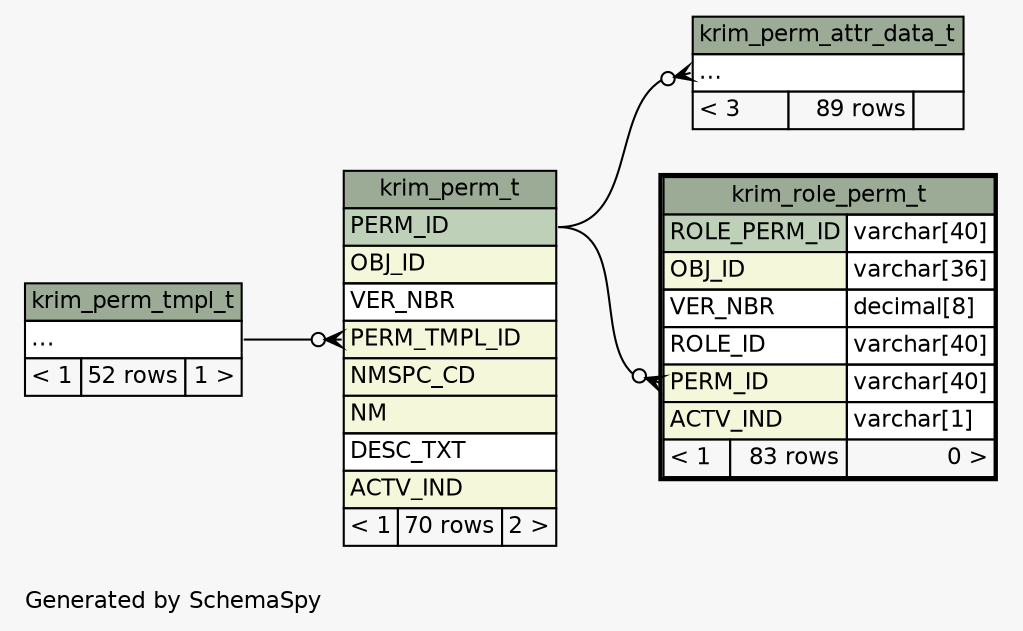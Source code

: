 // dot 2.28.0 on Mac OS X 10.7.2
// SchemaSpy rev 590
digraph "twoDegreesRelationshipsDiagram" {
  graph [
    rankdir="RL"
    bgcolor="#f7f7f7"
    label="\nGenerated by SchemaSpy"
    labeljust="l"
    nodesep="0.18"
    ranksep="0.46"
    fontname="Helvetica"
    fontsize="11"
  ];
  node [
    fontname="Helvetica"
    fontsize="11"
    shape="plaintext"
  ];
  edge [
    arrowsize="0.8"
  ];
  "krim_perm_attr_data_t":"elipses":w -> "krim_perm_t":"PERM_ID":e [arrowhead=none dir=back arrowtail=crowodot];
  "krim_perm_t":"PERM_TMPL_ID":w -> "krim_perm_tmpl_t":"elipses":e [arrowhead=none dir=back arrowtail=crowodot];
  "krim_role_perm_t":"PERM_ID":w -> "krim_perm_t":"PERM_ID":e [arrowhead=none dir=back arrowtail=crowodot];
  "krim_perm_attr_data_t" [
    label=<
    <TABLE BORDER="0" CELLBORDER="1" CELLSPACING="0" BGCOLOR="#ffffff">
      <TR><TD COLSPAN="3" BGCOLOR="#9bab96" ALIGN="CENTER">krim_perm_attr_data_t</TD></TR>
      <TR><TD PORT="elipses" COLSPAN="3" ALIGN="LEFT">...</TD></TR>
      <TR><TD ALIGN="LEFT" BGCOLOR="#f7f7f7">&lt; 3</TD><TD ALIGN="RIGHT" BGCOLOR="#f7f7f7">89 rows</TD><TD ALIGN="RIGHT" BGCOLOR="#f7f7f7">  </TD></TR>
    </TABLE>>
    URL="krim_perm_attr_data_t.html"
    tooltip="krim_perm_attr_data_t"
  ];
  "krim_perm_t" [
    label=<
    <TABLE BORDER="0" CELLBORDER="1" CELLSPACING="0" BGCOLOR="#ffffff">
      <TR><TD COLSPAN="3" BGCOLOR="#9bab96" ALIGN="CENTER">krim_perm_t</TD></TR>
      <TR><TD PORT="PERM_ID" COLSPAN="3" BGCOLOR="#bed1b8" ALIGN="LEFT">PERM_ID</TD></TR>
      <TR><TD PORT="OBJ_ID" COLSPAN="3" BGCOLOR="#f4f7da" ALIGN="LEFT">OBJ_ID</TD></TR>
      <TR><TD PORT="VER_NBR" COLSPAN="3" ALIGN="LEFT">VER_NBR</TD></TR>
      <TR><TD PORT="PERM_TMPL_ID" COLSPAN="3" BGCOLOR="#f4f7da" ALIGN="LEFT">PERM_TMPL_ID</TD></TR>
      <TR><TD PORT="NMSPC_CD" COLSPAN="3" BGCOLOR="#f4f7da" ALIGN="LEFT">NMSPC_CD</TD></TR>
      <TR><TD PORT="NM" COLSPAN="3" BGCOLOR="#f4f7da" ALIGN="LEFT">NM</TD></TR>
      <TR><TD PORT="DESC_TXT" COLSPAN="3" ALIGN="LEFT">DESC_TXT</TD></TR>
      <TR><TD PORT="ACTV_IND" COLSPAN="3" BGCOLOR="#f4f7da" ALIGN="LEFT">ACTV_IND</TD></TR>
      <TR><TD ALIGN="LEFT" BGCOLOR="#f7f7f7">&lt; 1</TD><TD ALIGN="RIGHT" BGCOLOR="#f7f7f7">70 rows</TD><TD ALIGN="RIGHT" BGCOLOR="#f7f7f7">2 &gt;</TD></TR>
    </TABLE>>
    URL="krim_perm_t.html"
    tooltip="krim_perm_t"
  ];
  "krim_perm_tmpl_t" [
    label=<
    <TABLE BORDER="0" CELLBORDER="1" CELLSPACING="0" BGCOLOR="#ffffff">
      <TR><TD COLSPAN="3" BGCOLOR="#9bab96" ALIGN="CENTER">krim_perm_tmpl_t</TD></TR>
      <TR><TD PORT="elipses" COLSPAN="3" ALIGN="LEFT">...</TD></TR>
      <TR><TD ALIGN="LEFT" BGCOLOR="#f7f7f7">&lt; 1</TD><TD ALIGN="RIGHT" BGCOLOR="#f7f7f7">52 rows</TD><TD ALIGN="RIGHT" BGCOLOR="#f7f7f7">1 &gt;</TD></TR>
    </TABLE>>
    URL="krim_perm_tmpl_t.html"
    tooltip="krim_perm_tmpl_t"
  ];
  "krim_role_perm_t" [
    label=<
    <TABLE BORDER="2" CELLBORDER="1" CELLSPACING="0" BGCOLOR="#ffffff">
      <TR><TD COLSPAN="3" BGCOLOR="#9bab96" ALIGN="CENTER">krim_role_perm_t</TD></TR>
      <TR><TD PORT="ROLE_PERM_ID" COLSPAN="2" BGCOLOR="#bed1b8" ALIGN="LEFT">ROLE_PERM_ID</TD><TD PORT="ROLE_PERM_ID.type" ALIGN="LEFT">varchar[40]</TD></TR>
      <TR><TD PORT="OBJ_ID" COLSPAN="2" BGCOLOR="#f4f7da" ALIGN="LEFT">OBJ_ID</TD><TD PORT="OBJ_ID.type" ALIGN="LEFT">varchar[36]</TD></TR>
      <TR><TD PORT="VER_NBR" COLSPAN="2" ALIGN="LEFT">VER_NBR</TD><TD PORT="VER_NBR.type" ALIGN="LEFT">decimal[8]</TD></TR>
      <TR><TD PORT="ROLE_ID" COLSPAN="2" ALIGN="LEFT">ROLE_ID</TD><TD PORT="ROLE_ID.type" ALIGN="LEFT">varchar[40]</TD></TR>
      <TR><TD PORT="PERM_ID" COLSPAN="2" BGCOLOR="#f4f7da" ALIGN="LEFT">PERM_ID</TD><TD PORT="PERM_ID.type" ALIGN="LEFT">varchar[40]</TD></TR>
      <TR><TD PORT="ACTV_IND" COLSPAN="2" BGCOLOR="#f4f7da" ALIGN="LEFT">ACTV_IND</TD><TD PORT="ACTV_IND.type" ALIGN="LEFT">varchar[1]</TD></TR>
      <TR><TD ALIGN="LEFT" BGCOLOR="#f7f7f7">&lt; 1</TD><TD ALIGN="RIGHT" BGCOLOR="#f7f7f7">83 rows</TD><TD ALIGN="RIGHT" BGCOLOR="#f7f7f7">0 &gt;</TD></TR>
    </TABLE>>
    URL="krim_role_perm_t.html"
    tooltip="krim_role_perm_t"
  ];
}
